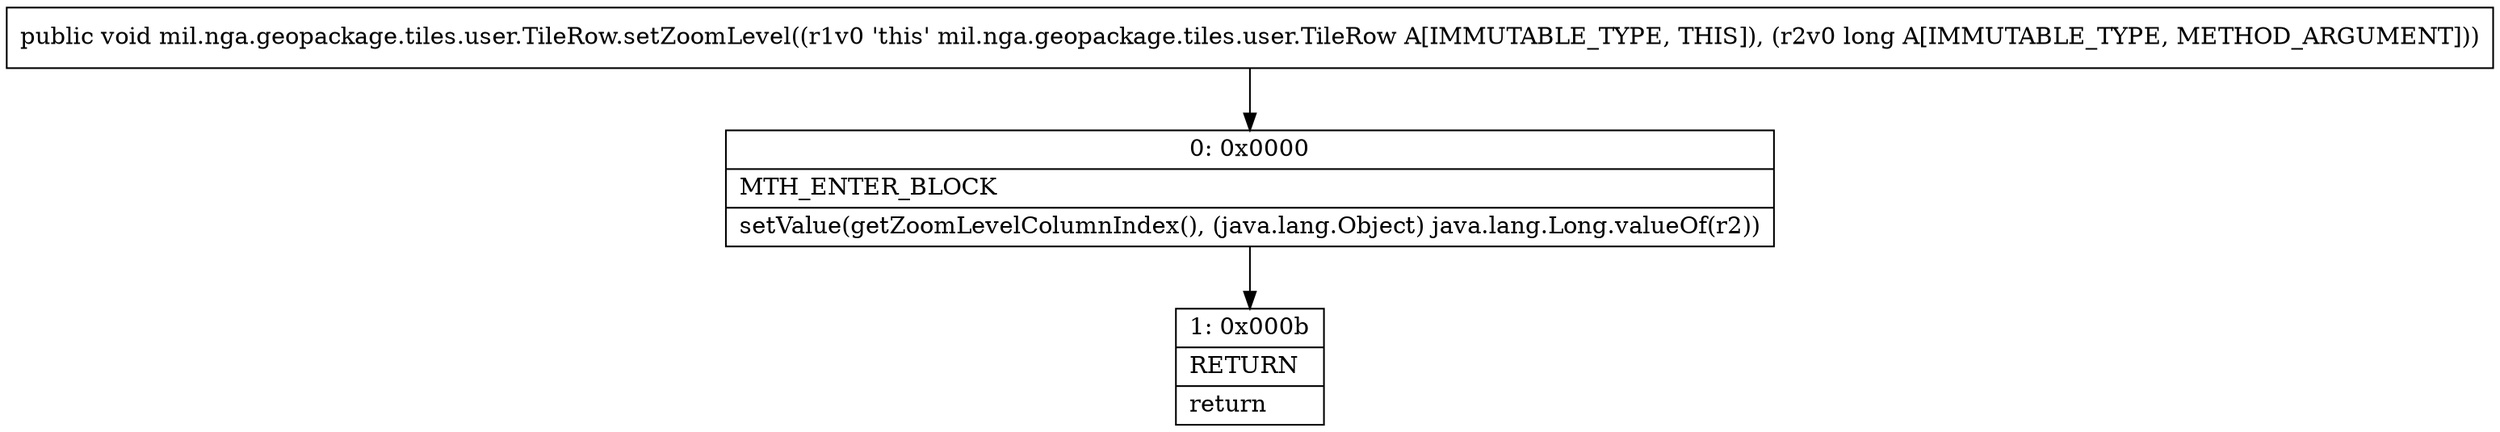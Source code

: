 digraph "CFG formil.nga.geopackage.tiles.user.TileRow.setZoomLevel(J)V" {
Node_0 [shape=record,label="{0\:\ 0x0000|MTH_ENTER_BLOCK\l|setValue(getZoomLevelColumnIndex(), (java.lang.Object) java.lang.Long.valueOf(r2))\l}"];
Node_1 [shape=record,label="{1\:\ 0x000b|RETURN\l|return\l}"];
MethodNode[shape=record,label="{public void mil.nga.geopackage.tiles.user.TileRow.setZoomLevel((r1v0 'this' mil.nga.geopackage.tiles.user.TileRow A[IMMUTABLE_TYPE, THIS]), (r2v0 long A[IMMUTABLE_TYPE, METHOD_ARGUMENT])) }"];
MethodNode -> Node_0;
Node_0 -> Node_1;
}


